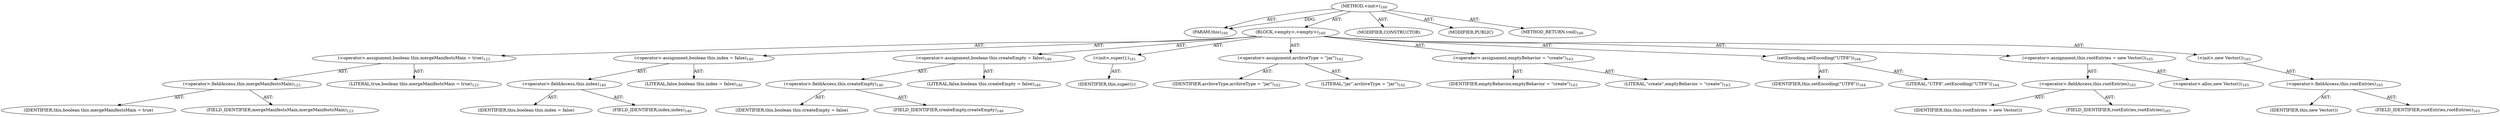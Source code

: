 digraph "&lt;init&gt;" {  
"111669149696" [label = <(METHOD,&lt;init&gt;)<SUB>160</SUB>> ]
"115964117007" [label = <(PARAM,this)<SUB>160</SUB>> ]
"25769803776" [label = <(BLOCK,&lt;empty&gt;,&lt;empty&gt;)<SUB>160</SUB>> ]
"30064771073" [label = <(&lt;operator&gt;.assignment,boolean this.mergeManifestsMain = true)<SUB>123</SUB>> ]
"30064771074" [label = <(&lt;operator&gt;.fieldAccess,this.mergeManifestsMain)<SUB>123</SUB>> ]
"68719476779" [label = <(IDENTIFIER,this,boolean this.mergeManifestsMain = true)> ]
"55834574848" [label = <(FIELD_IDENTIFIER,mergeManifestsMain,mergeManifestsMain)<SUB>123</SUB>> ]
"90194313216" [label = <(LITERAL,true,boolean this.mergeManifestsMain = true)<SUB>123</SUB>> ]
"30064771075" [label = <(&lt;operator&gt;.assignment,boolean this.index = false)<SUB>140</SUB>> ]
"30064771076" [label = <(&lt;operator&gt;.fieldAccess,this.index)<SUB>140</SUB>> ]
"68719476780" [label = <(IDENTIFIER,this,boolean this.index = false)> ]
"55834574849" [label = <(FIELD_IDENTIFIER,index,index)<SUB>140</SUB>> ]
"90194313217" [label = <(LITERAL,false,boolean this.index = false)<SUB>140</SUB>> ]
"30064771077" [label = <(&lt;operator&gt;.assignment,boolean this.createEmpty = false)<SUB>146</SUB>> ]
"30064771078" [label = <(&lt;operator&gt;.fieldAccess,this.createEmpty)<SUB>146</SUB>> ]
"68719476781" [label = <(IDENTIFIER,this,boolean this.createEmpty = false)> ]
"55834574850" [label = <(FIELD_IDENTIFIER,createEmpty,createEmpty)<SUB>146</SUB>> ]
"90194313218" [label = <(LITERAL,false,boolean this.createEmpty = false)<SUB>146</SUB>> ]
"30064771072" [label = <(&lt;init&gt;,super();)<SUB>161</SUB>> ]
"68719476777" [label = <(IDENTIFIER,this,super();)> ]
"30064771079" [label = <(&lt;operator&gt;.assignment,archiveType = &quot;jar&quot;)<SUB>162</SUB>> ]
"68719476782" [label = <(IDENTIFIER,archiveType,archiveType = &quot;jar&quot;)<SUB>162</SUB>> ]
"90194313219" [label = <(LITERAL,&quot;jar&quot;,archiveType = &quot;jar&quot;)<SUB>162</SUB>> ]
"30064771080" [label = <(&lt;operator&gt;.assignment,emptyBehavior = &quot;create&quot;)<SUB>163</SUB>> ]
"68719476783" [label = <(IDENTIFIER,emptyBehavior,emptyBehavior = &quot;create&quot;)<SUB>163</SUB>> ]
"90194313220" [label = <(LITERAL,&quot;create&quot;,emptyBehavior = &quot;create&quot;)<SUB>163</SUB>> ]
"30064771081" [label = <(setEncoding,setEncoding(&quot;UTF8&quot;))<SUB>164</SUB>> ]
"68719476778" [label = <(IDENTIFIER,this,setEncoding(&quot;UTF8&quot;))<SUB>164</SUB>> ]
"90194313221" [label = <(LITERAL,&quot;UTF8&quot;,setEncoding(&quot;UTF8&quot;))<SUB>164</SUB>> ]
"30064771082" [label = <(&lt;operator&gt;.assignment,this.rootEntries = new Vector())<SUB>165</SUB>> ]
"30064771083" [label = <(&lt;operator&gt;.fieldAccess,this.rootEntries)<SUB>165</SUB>> ]
"68719476784" [label = <(IDENTIFIER,this,this.rootEntries = new Vector())> ]
"55834574851" [label = <(FIELD_IDENTIFIER,rootEntries,rootEntries)<SUB>165</SUB>> ]
"30064771084" [label = <(&lt;operator&gt;.alloc,new Vector())<SUB>165</SUB>> ]
"30064771085" [label = <(&lt;init&gt;,new Vector())<SUB>165</SUB>> ]
"30064771086" [label = <(&lt;operator&gt;.fieldAccess,this.rootEntries)<SUB>165</SUB>> ]
"68719476785" [label = <(IDENTIFIER,this,new Vector())> ]
"55834574852" [label = <(FIELD_IDENTIFIER,rootEntries,rootEntries)<SUB>165</SUB>> ]
"133143986192" [label = <(MODIFIER,CONSTRUCTOR)> ]
"133143986193" [label = <(MODIFIER,PUBLIC)> ]
"128849018880" [label = <(METHOD_RETURN,void)<SUB>166</SUB>> ]
  "111669149696" -> "115964117007"  [ label = "AST: "] 
  "111669149696" -> "25769803776"  [ label = "AST: "] 
  "111669149696" -> "133143986192"  [ label = "AST: "] 
  "111669149696" -> "133143986193"  [ label = "AST: "] 
  "111669149696" -> "128849018880"  [ label = "AST: "] 
  "25769803776" -> "30064771073"  [ label = "AST: "] 
  "25769803776" -> "30064771075"  [ label = "AST: "] 
  "25769803776" -> "30064771077"  [ label = "AST: "] 
  "25769803776" -> "30064771072"  [ label = "AST: "] 
  "25769803776" -> "30064771079"  [ label = "AST: "] 
  "25769803776" -> "30064771080"  [ label = "AST: "] 
  "25769803776" -> "30064771081"  [ label = "AST: "] 
  "25769803776" -> "30064771082"  [ label = "AST: "] 
  "25769803776" -> "30064771085"  [ label = "AST: "] 
  "30064771073" -> "30064771074"  [ label = "AST: "] 
  "30064771073" -> "90194313216"  [ label = "AST: "] 
  "30064771074" -> "68719476779"  [ label = "AST: "] 
  "30064771074" -> "55834574848"  [ label = "AST: "] 
  "30064771075" -> "30064771076"  [ label = "AST: "] 
  "30064771075" -> "90194313217"  [ label = "AST: "] 
  "30064771076" -> "68719476780"  [ label = "AST: "] 
  "30064771076" -> "55834574849"  [ label = "AST: "] 
  "30064771077" -> "30064771078"  [ label = "AST: "] 
  "30064771077" -> "90194313218"  [ label = "AST: "] 
  "30064771078" -> "68719476781"  [ label = "AST: "] 
  "30064771078" -> "55834574850"  [ label = "AST: "] 
  "30064771072" -> "68719476777"  [ label = "AST: "] 
  "30064771079" -> "68719476782"  [ label = "AST: "] 
  "30064771079" -> "90194313219"  [ label = "AST: "] 
  "30064771080" -> "68719476783"  [ label = "AST: "] 
  "30064771080" -> "90194313220"  [ label = "AST: "] 
  "30064771081" -> "68719476778"  [ label = "AST: "] 
  "30064771081" -> "90194313221"  [ label = "AST: "] 
  "30064771082" -> "30064771083"  [ label = "AST: "] 
  "30064771082" -> "30064771084"  [ label = "AST: "] 
  "30064771083" -> "68719476784"  [ label = "AST: "] 
  "30064771083" -> "55834574851"  [ label = "AST: "] 
  "30064771085" -> "30064771086"  [ label = "AST: "] 
  "30064771086" -> "68719476785"  [ label = "AST: "] 
  "30064771086" -> "55834574852"  [ label = "AST: "] 
  "111669149696" -> "115964117007"  [ label = "DDG: "] 
}
